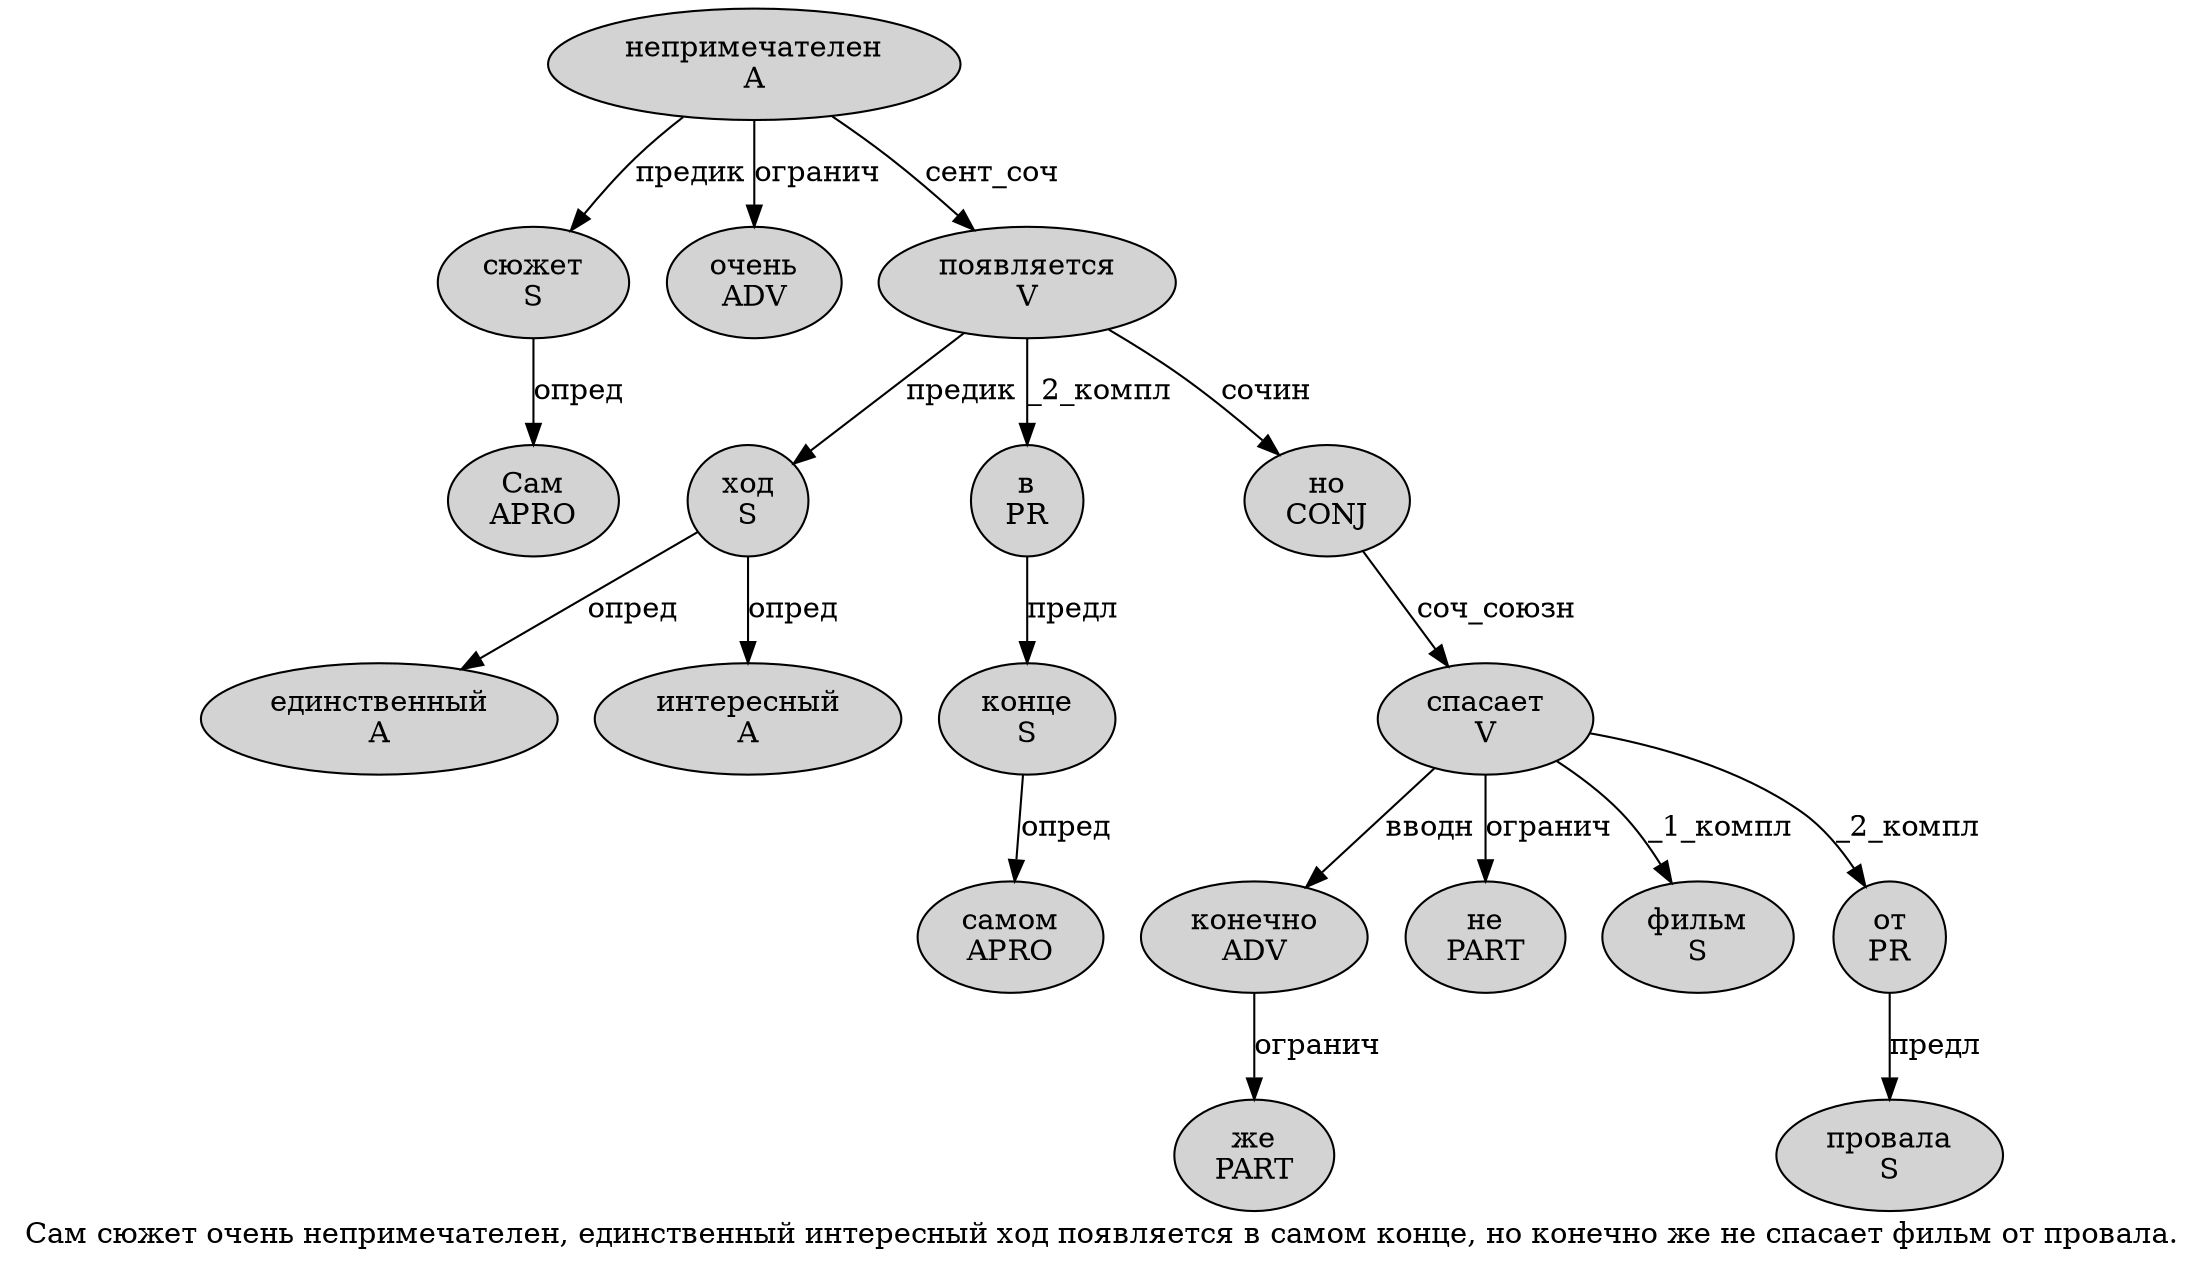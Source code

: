 digraph SENTENCE_4067 {
	graph [label="Сам сюжет очень непримечателен, единственный интересный ход появляется в самом конце, но конечно же не спасает фильм от провала."]
	node [style=filled]
		0 [label="Сам
APRO" color="" fillcolor=lightgray penwidth=1 shape=ellipse]
		1 [label="сюжет
S" color="" fillcolor=lightgray penwidth=1 shape=ellipse]
		2 [label="очень
ADV" color="" fillcolor=lightgray penwidth=1 shape=ellipse]
		3 [label="непримечателен
A" color="" fillcolor=lightgray penwidth=1 shape=ellipse]
		5 [label="единственный
A" color="" fillcolor=lightgray penwidth=1 shape=ellipse]
		6 [label="интересный
A" color="" fillcolor=lightgray penwidth=1 shape=ellipse]
		7 [label="ход
S" color="" fillcolor=lightgray penwidth=1 shape=ellipse]
		8 [label="появляется
V" color="" fillcolor=lightgray penwidth=1 shape=ellipse]
		9 [label="в
PR" color="" fillcolor=lightgray penwidth=1 shape=ellipse]
		10 [label="самом
APRO" color="" fillcolor=lightgray penwidth=1 shape=ellipse]
		11 [label="конце
S" color="" fillcolor=lightgray penwidth=1 shape=ellipse]
		13 [label="но
CONJ" color="" fillcolor=lightgray penwidth=1 shape=ellipse]
		14 [label="конечно
ADV" color="" fillcolor=lightgray penwidth=1 shape=ellipse]
		15 [label="же
PART" color="" fillcolor=lightgray penwidth=1 shape=ellipse]
		16 [label="не
PART" color="" fillcolor=lightgray penwidth=1 shape=ellipse]
		17 [label="спасает
V" color="" fillcolor=lightgray penwidth=1 shape=ellipse]
		18 [label="фильм
S" color="" fillcolor=lightgray penwidth=1 shape=ellipse]
		19 [label="от
PR" color="" fillcolor=lightgray penwidth=1 shape=ellipse]
		20 [label="провала
S" color="" fillcolor=lightgray penwidth=1 shape=ellipse]
			14 -> 15 [label="огранич"]
			19 -> 20 [label="предл"]
			3 -> 1 [label="предик"]
			3 -> 2 [label="огранич"]
			3 -> 8 [label="сент_соч"]
			1 -> 0 [label="опред"]
			17 -> 14 [label="вводн"]
			17 -> 16 [label="огранич"]
			17 -> 18 [label="_1_компл"]
			17 -> 19 [label="_2_компл"]
			7 -> 5 [label="опред"]
			7 -> 6 [label="опред"]
			9 -> 11 [label="предл"]
			11 -> 10 [label="опред"]
			8 -> 7 [label="предик"]
			8 -> 9 [label="_2_компл"]
			8 -> 13 [label="сочин"]
			13 -> 17 [label="соч_союзн"]
}